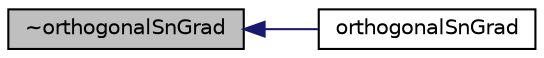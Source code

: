 digraph "~orthogonalSnGrad"
{
  bgcolor="transparent";
  edge [fontname="Helvetica",fontsize="10",labelfontname="Helvetica",labelfontsize="10"];
  node [fontname="Helvetica",fontsize="10",shape=record];
  rankdir="LR";
  Node1 [label="~orthogonalSnGrad",height=0.2,width=0.4,color="black", fillcolor="grey75", style="filled", fontcolor="black"];
  Node1 -> Node2 [dir="back",color="midnightblue",fontsize="10",style="solid",fontname="Helvetica"];
  Node2 [label="orthogonalSnGrad",height=0.2,width=0.4,color="black",URL="$a01728.html#a8d4a82c624f38ba965795c67cd881078",tooltip="Construct from mesh and data stream. "];
}
